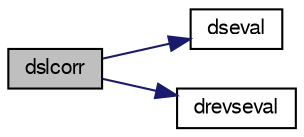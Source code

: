 digraph "dslcorr"
{
  edge [fontname="FreeSans",fontsize="10",labelfontname="FreeSans",labelfontsize="10"];
  node [fontname="FreeSans",fontsize="10",shape=record];
  rankdir="LR";
  Node1 [label="dslcorr",height=0.2,width=0.4,color="black", fillcolor="grey75", style="filled", fontcolor="black"];
  Node1 -> Node2 [color="midnightblue",fontsize="10",style="solid",fontname="FreeSans"];
  Node2 [label="dseval",height=0.2,width=0.4,color="black", fillcolor="white", style="filled",URL="$dseval_8f90.html#a59299c96f28205c90ee80f6fd7a76f11",tooltip=" DSEVAL evaluates a real scalar polynomial at a real number.  "];
  Node1 -> Node3 [color="midnightblue",fontsize="10",style="solid",fontname="FreeSans"];
  Node3 [label="drevseval",height=0.2,width=0.4,color="black", fillcolor="white", style="filled",URL="$drevseval_8f90.html#a601888eaec65a235fb6417473947aa37",tooltip=" DREVSEVAL evaluates the reversal of a real scalar polynomial at a real number.  "];
}

